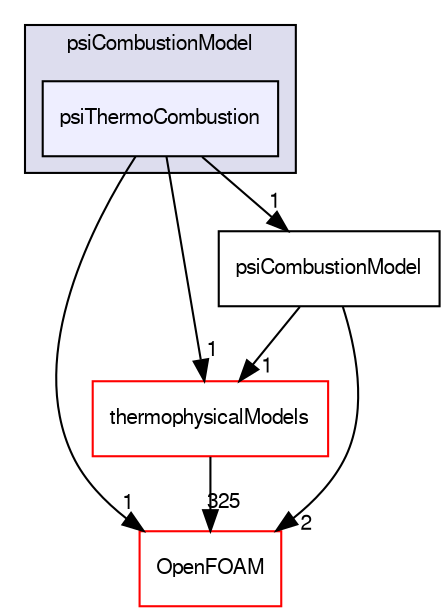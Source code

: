 digraph "src/combustionModels/psiCombustionModel/psiThermoCombustion" {
  bgcolor=transparent;
  compound=true
  node [ fontsize="10", fontname="FreeSans"];
  edge [ labelfontsize="10", labelfontname="FreeSans"];
  subgraph clusterdir_a8d6620fa9f1693a4e689cfecb536ff8 {
    graph [ bgcolor="#ddddee", pencolor="black", label="psiCombustionModel" fontname="FreeSans", fontsize="10", URL="dir_a8d6620fa9f1693a4e689cfecb536ff8.html"]
  dir_ae49dcc00fad04248460fd90c0b923b5 [shape=box, label="psiThermoCombustion", style="filled", fillcolor="#eeeeff", pencolor="black", URL="dir_ae49dcc00fad04248460fd90c0b923b5.html"];
  }
  dir_2778d089ec5c4f66810b11f753867003 [shape=box label="thermophysicalModels" color="red" URL="dir_2778d089ec5c4f66810b11f753867003.html"];
  dir_c5473ff19b20e6ec4dfe5c310b3778a8 [shape=box label="OpenFOAM" color="red" URL="dir_c5473ff19b20e6ec4dfe5c310b3778a8.html"];
  dir_be6ca0c5340a41e845fe2aaa823aed2e [shape=box label="psiCombustionModel" URL="dir_be6ca0c5340a41e845fe2aaa823aed2e.html"];
  dir_ae49dcc00fad04248460fd90c0b923b5->dir_2778d089ec5c4f66810b11f753867003 [headlabel="1", labeldistance=1.5 headhref="dir_000593_001058.html"];
  dir_ae49dcc00fad04248460fd90c0b923b5->dir_c5473ff19b20e6ec4dfe5c310b3778a8 [headlabel="1", labeldistance=1.5 headhref="dir_000593_001706.html"];
  dir_ae49dcc00fad04248460fd90c0b923b5->dir_be6ca0c5340a41e845fe2aaa823aed2e [headlabel="1", labeldistance=1.5 headhref="dir_000593_000592.html"];
  dir_2778d089ec5c4f66810b11f753867003->dir_c5473ff19b20e6ec4dfe5c310b3778a8 [headlabel="325", labeldistance=1.5 headhref="dir_001058_001706.html"];
  dir_be6ca0c5340a41e845fe2aaa823aed2e->dir_2778d089ec5c4f66810b11f753867003 [headlabel="1", labeldistance=1.5 headhref="dir_000592_001058.html"];
  dir_be6ca0c5340a41e845fe2aaa823aed2e->dir_c5473ff19b20e6ec4dfe5c310b3778a8 [headlabel="2", labeldistance=1.5 headhref="dir_000592_001706.html"];
}
